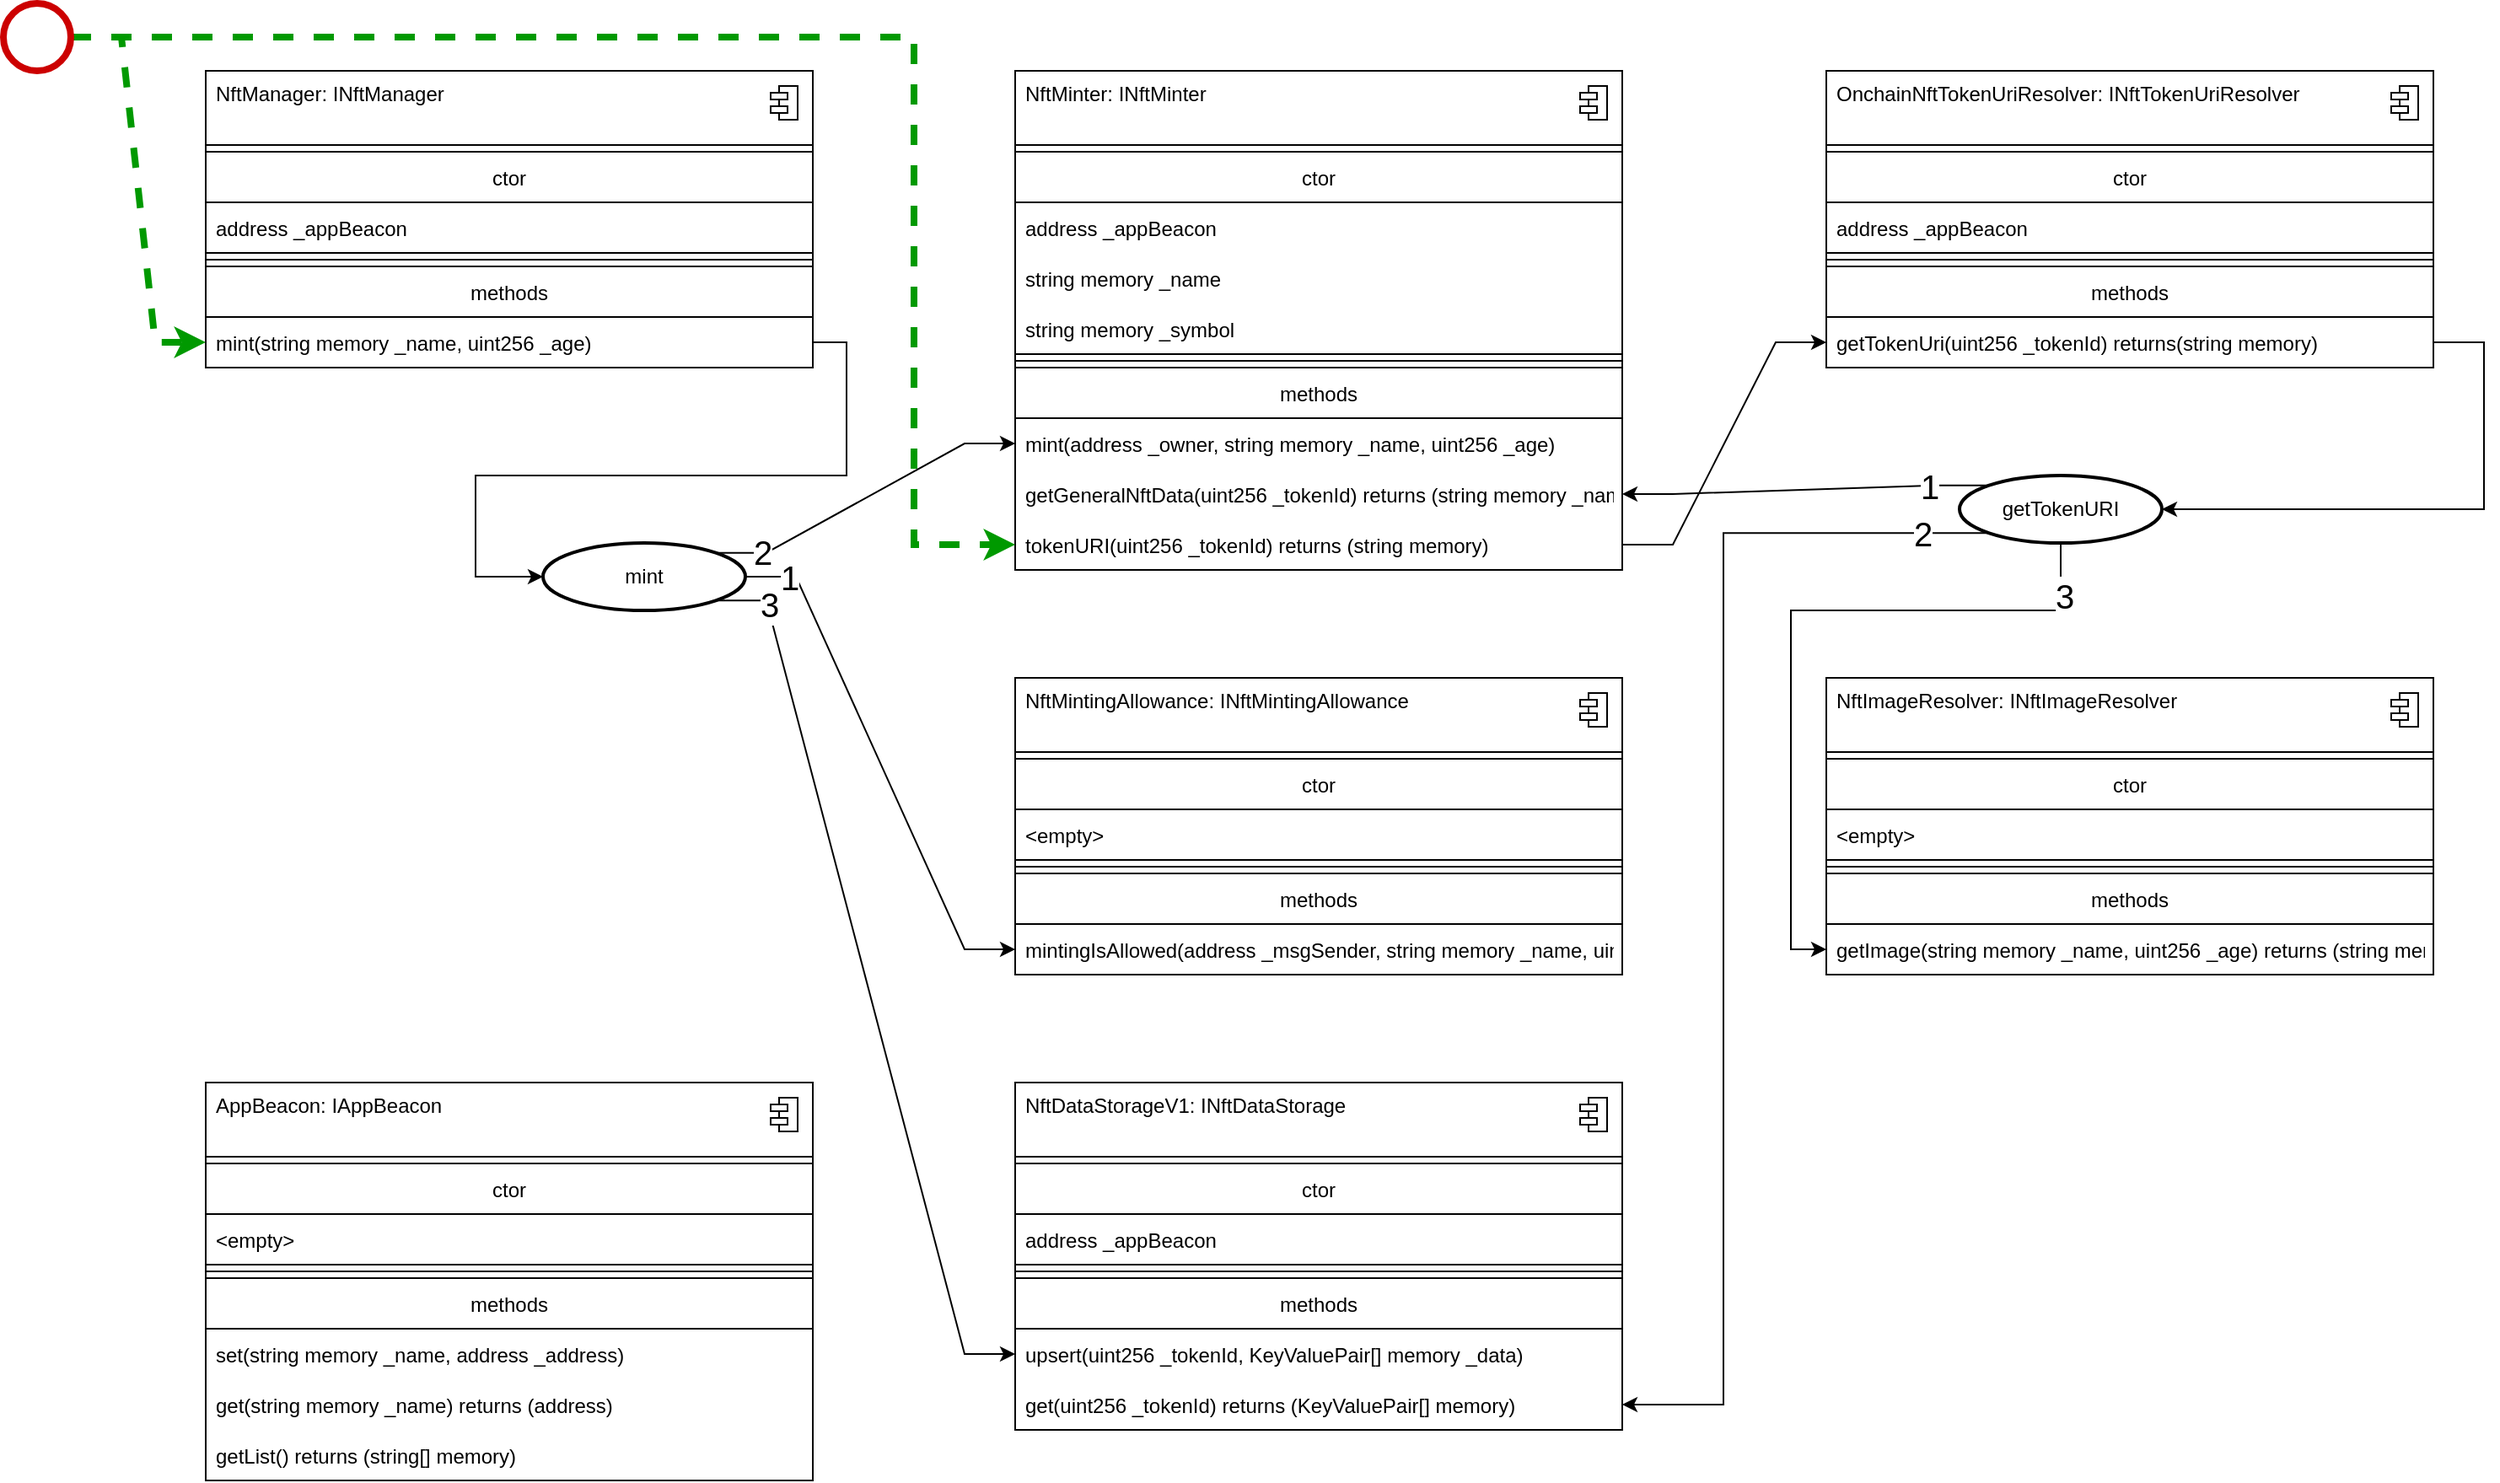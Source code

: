 <mxfile version="15.4.0" type="device"><diagram id="5eJ7L406t6-cWoib8FYP" name="DataFlow"><mxGraphModel dx="1673" dy="1007" grid="1" gridSize="10" guides="1" tooltips="1" connect="1" arrows="1" fold="1" page="1" pageScale="1" pageWidth="827" pageHeight="1169" math="0" shadow="0"><root><mxCell id="qKBFbxwjgvDRURdek5TE-0"/><mxCell id="qKBFbxwjgvDRURdek5TE-1" parent="qKBFbxwjgvDRURdek5TE-0"/><mxCell id="BXteq5JBwXK8yNDG2a-2-0" value="" style="fontStyle=1;align=center;verticalAlign=top;childLayout=stackLayout;horizontal=1;horizontalStack=0;resizeParent=1;resizeParentMax=0;resizeLast=0;marginBottom=0;" parent="qKBFbxwjgvDRURdek5TE-1" vertex="1"><mxGeometry x="640" y="680" width="360" height="206" as="geometry"/></mxCell><mxCell id="BXteq5JBwXK8yNDG2a-2-1" value="NftDataStorageV1: INftDataStorage" style="html=1;align=left;spacingLeft=4;verticalAlign=top;strokeColor=none;fillColor=none;" parent="BXteq5JBwXK8yNDG2a-2-0" vertex="1"><mxGeometry width="360" height="40" as="geometry"/></mxCell><mxCell id="BXteq5JBwXK8yNDG2a-2-2" value="" style="shape=module;jettyWidth=10;jettyHeight=4;" parent="BXteq5JBwXK8yNDG2a-2-1" vertex="1"><mxGeometry x="1" width="16" height="20" relative="1" as="geometry"><mxPoint x="-25" y="9" as="offset"/></mxGeometry></mxCell><mxCell id="BXteq5JBwXK8yNDG2a-2-3" value="" style="line;strokeWidth=1;fillColor=none;align=left;verticalAlign=middle;spacingTop=-1;spacingLeft=3;spacingRight=3;rotatable=0;labelPosition=right;points=[];portConstraint=eastwest;" parent="BXteq5JBwXK8yNDG2a-2-0" vertex="1"><mxGeometry y="40" width="360" height="8" as="geometry"/></mxCell><mxCell id="BXteq5JBwXK8yNDG2a-2-4" value="ctor" style="swimlane;fontStyle=0;childLayout=stackLayout;horizontal=1;startSize=30;horizontalStack=0;resizeParent=1;resizeParentMax=0;resizeLast=0;collapsible=1;marginBottom=0;" parent="BXteq5JBwXK8yNDG2a-2-0" vertex="1"><mxGeometry y="48" width="360" height="60" as="geometry"><mxRectangle y="48" width="360" height="30" as="alternateBounds"/></mxGeometry></mxCell><mxCell id="BXteq5JBwXK8yNDG2a-2-5" value="address _appBeacon" style="text;strokeColor=none;fillColor=none;align=left;verticalAlign=middle;spacingLeft=4;spacingRight=4;overflow=hidden;points=[[0,0.5],[1,0.5]];portConstraint=eastwest;rotatable=0;" parent="BXteq5JBwXK8yNDG2a-2-4" vertex="1"><mxGeometry y="30" width="360" height="30" as="geometry"/></mxCell><mxCell id="BXteq5JBwXK8yNDG2a-2-6" value="" style="line;strokeWidth=1;fillColor=none;align=left;verticalAlign=middle;spacingTop=-1;spacingLeft=3;spacingRight=3;rotatable=0;labelPosition=right;points=[];portConstraint=eastwest;" parent="BXteq5JBwXK8yNDG2a-2-0" vertex="1"><mxGeometry y="108" width="360" height="8" as="geometry"/></mxCell><mxCell id="BXteq5JBwXK8yNDG2a-2-13" value="methods" style="swimlane;fontStyle=0;childLayout=stackLayout;horizontal=1;startSize=30;horizontalStack=0;resizeParent=1;resizeParentMax=0;resizeLast=0;collapsible=1;marginBottom=0;" parent="BXteq5JBwXK8yNDG2a-2-0" vertex="1"><mxGeometry y="116" width="360" height="90" as="geometry"><mxRectangle y="162" width="140" height="30" as="alternateBounds"/></mxGeometry></mxCell><mxCell id="BXteq5JBwXK8yNDG2a-2-14" value="upsert(uint256 _tokenId, KeyValuePair[] memory _data)" style="text;strokeColor=none;fillColor=none;align=left;verticalAlign=middle;spacingLeft=4;spacingRight=4;overflow=hidden;points=[[0,0.5],[1,0.5]];portConstraint=eastwest;rotatable=0;" parent="BXteq5JBwXK8yNDG2a-2-13" vertex="1"><mxGeometry y="30" width="360" height="30" as="geometry"/></mxCell><mxCell id="BXteq5JBwXK8yNDG2a-2-17" value="get(uint256 _tokenId) returns (KeyValuePair[] memory)" style="text;strokeColor=none;fillColor=none;align=left;verticalAlign=middle;spacingLeft=4;spacingRight=4;overflow=hidden;points=[[0,0.5],[1,0.5]];portConstraint=eastwest;rotatable=0;" parent="BXteq5JBwXK8yNDG2a-2-13" vertex="1"><mxGeometry y="60" width="360" height="30" as="geometry"/></mxCell><mxCell id="BXteq5JBwXK8yNDG2a-2-18" value="" style="fontStyle=1;align=center;verticalAlign=top;childLayout=stackLayout;horizontal=1;horizontalStack=0;resizeParent=1;resizeParentMax=0;resizeLast=0;marginBottom=0;" parent="qKBFbxwjgvDRURdek5TE-1" vertex="1"><mxGeometry x="1121" y="80" width="360" height="176" as="geometry"/></mxCell><mxCell id="BXteq5JBwXK8yNDG2a-2-19" value="OnchainNftTokenUriResolver: INftTokenUriResolver" style="html=1;align=left;spacingLeft=4;verticalAlign=top;strokeColor=none;fillColor=none;" parent="BXteq5JBwXK8yNDG2a-2-18" vertex="1"><mxGeometry width="360" height="40" as="geometry"/></mxCell><mxCell id="BXteq5JBwXK8yNDG2a-2-20" value="" style="shape=module;jettyWidth=10;jettyHeight=4;" parent="BXteq5JBwXK8yNDG2a-2-19" vertex="1"><mxGeometry x="1" width="16" height="20" relative="1" as="geometry"><mxPoint x="-25" y="9" as="offset"/></mxGeometry></mxCell><mxCell id="BXteq5JBwXK8yNDG2a-2-21" value="" style="line;strokeWidth=1;fillColor=none;align=left;verticalAlign=middle;spacingTop=-1;spacingLeft=3;spacingRight=3;rotatable=0;labelPosition=right;points=[];portConstraint=eastwest;" parent="BXteq5JBwXK8yNDG2a-2-18" vertex="1"><mxGeometry y="40" width="360" height="8" as="geometry"/></mxCell><mxCell id="BXteq5JBwXK8yNDG2a-2-22" value="ctor" style="swimlane;fontStyle=0;childLayout=stackLayout;horizontal=1;startSize=30;horizontalStack=0;resizeParent=1;resizeParentMax=0;resizeLast=0;collapsible=1;marginBottom=0;" parent="BXteq5JBwXK8yNDG2a-2-18" vertex="1"><mxGeometry y="48" width="360" height="60" as="geometry"><mxRectangle y="48" width="360" height="30" as="alternateBounds"/></mxGeometry></mxCell><mxCell id="BXteq5JBwXK8yNDG2a-2-23" value="address _appBeacon" style="text;strokeColor=none;fillColor=none;align=left;verticalAlign=middle;spacingLeft=4;spacingRight=4;overflow=hidden;points=[[0,0.5],[1,0.5]];portConstraint=eastwest;rotatable=0;" parent="BXteq5JBwXK8yNDG2a-2-22" vertex="1"><mxGeometry y="30" width="360" height="30" as="geometry"/></mxCell><mxCell id="BXteq5JBwXK8yNDG2a-2-24" value="" style="line;strokeWidth=1;fillColor=none;align=left;verticalAlign=middle;spacingTop=-1;spacingLeft=3;spacingRight=3;rotatable=0;labelPosition=right;points=[];portConstraint=eastwest;" parent="BXteq5JBwXK8yNDG2a-2-18" vertex="1"><mxGeometry y="108" width="360" height="8" as="geometry"/></mxCell><mxCell id="BXteq5JBwXK8yNDG2a-2-31" value="methods" style="swimlane;fontStyle=0;childLayout=stackLayout;horizontal=1;startSize=30;horizontalStack=0;resizeParent=1;resizeParentMax=0;resizeLast=0;collapsible=1;marginBottom=0;" parent="BXteq5JBwXK8yNDG2a-2-18" vertex="1"><mxGeometry y="116" width="360" height="60" as="geometry"><mxRectangle y="162" width="140" height="30" as="alternateBounds"/></mxGeometry></mxCell><mxCell id="BXteq5JBwXK8yNDG2a-2-32" value="getTokenUri(uint256 _tokenId) returns(string memory)" style="text;strokeColor=none;fillColor=none;align=left;verticalAlign=middle;spacingLeft=4;spacingRight=4;overflow=hidden;points=[[0,0.5],[1,0.5]];portConstraint=eastwest;rotatable=0;" parent="BXteq5JBwXK8yNDG2a-2-31" vertex="1"><mxGeometry y="30" width="360" height="30" as="geometry"/></mxCell><mxCell id="BXteq5JBwXK8yNDG2a-2-33" value="" style="fontStyle=1;align=center;verticalAlign=top;childLayout=stackLayout;horizontal=1;horizontalStack=0;resizeParent=1;resizeParentMax=0;resizeLast=0;marginBottom=0;strokeWidth=1;strokeColor=#000000;" parent="qKBFbxwjgvDRURdek5TE-1" vertex="1"><mxGeometry x="640" y="80" width="360" height="296" as="geometry"/></mxCell><mxCell id="BXteq5JBwXK8yNDG2a-2-34" value="NftMinter: INftMinter" style="html=1;align=left;spacingLeft=4;verticalAlign=top;strokeColor=none;fillColor=none;" parent="BXteq5JBwXK8yNDG2a-2-33" vertex="1"><mxGeometry width="360" height="40" as="geometry"/></mxCell><mxCell id="BXteq5JBwXK8yNDG2a-2-35" value="" style="shape=module;jettyWidth=10;jettyHeight=4;" parent="BXteq5JBwXK8yNDG2a-2-34" vertex="1"><mxGeometry x="1" width="16" height="20" relative="1" as="geometry"><mxPoint x="-25" y="9" as="offset"/></mxGeometry></mxCell><mxCell id="BXteq5JBwXK8yNDG2a-2-36" value="" style="line;strokeWidth=1;fillColor=none;align=left;verticalAlign=middle;spacingTop=-1;spacingLeft=3;spacingRight=3;rotatable=0;labelPosition=right;points=[];portConstraint=eastwest;" parent="BXteq5JBwXK8yNDG2a-2-33" vertex="1"><mxGeometry y="40" width="360" height="8" as="geometry"/></mxCell><mxCell id="BXteq5JBwXK8yNDG2a-2-37" value="ctor" style="swimlane;fontStyle=0;childLayout=stackLayout;horizontal=1;startSize=30;horizontalStack=0;resizeParent=1;resizeParentMax=0;resizeLast=0;collapsible=1;marginBottom=0;" parent="BXteq5JBwXK8yNDG2a-2-33" vertex="1"><mxGeometry y="48" width="360" height="120" as="geometry"><mxRectangle y="48" width="360" height="30" as="alternateBounds"/></mxGeometry></mxCell><mxCell id="IMmfjKZKVy_BMmilZy05-0" value="address _appBeacon" style="text;strokeColor=none;fillColor=none;align=left;verticalAlign=middle;spacingLeft=4;spacingRight=4;overflow=hidden;points=[[0,0.5],[1,0.5]];portConstraint=eastwest;rotatable=0;" vertex="1" parent="BXteq5JBwXK8yNDG2a-2-37"><mxGeometry y="30" width="360" height="30" as="geometry"/></mxCell><mxCell id="BXteq5JBwXK8yNDG2a-2-38" value="string memory _name" style="text;strokeColor=none;fillColor=none;align=left;verticalAlign=middle;spacingLeft=4;spacingRight=4;overflow=hidden;points=[[0,0.5],[1,0.5]];portConstraint=eastwest;rotatable=0;" parent="BXteq5JBwXK8yNDG2a-2-37" vertex="1"><mxGeometry y="60" width="360" height="30" as="geometry"/></mxCell><mxCell id="BXteq5JBwXK8yNDG2a-2-39" value="string memory _symbol" style="text;strokeColor=none;fillColor=none;align=left;verticalAlign=middle;spacingLeft=4;spacingRight=4;overflow=hidden;points=[[0,0.5],[1,0.5]];portConstraint=eastwest;rotatable=0;" parent="BXteq5JBwXK8yNDG2a-2-37" vertex="1"><mxGeometry y="90" width="360" height="30" as="geometry"/></mxCell><mxCell id="BXteq5JBwXK8yNDG2a-2-40" value="" style="line;strokeWidth=1;fillColor=none;align=left;verticalAlign=middle;spacingTop=-1;spacingLeft=3;spacingRight=3;rotatable=0;labelPosition=right;points=[];portConstraint=eastwest;" parent="BXteq5JBwXK8yNDG2a-2-33" vertex="1"><mxGeometry y="168" width="360" height="8" as="geometry"/></mxCell><mxCell id="BXteq5JBwXK8yNDG2a-2-47" value="methods" style="swimlane;fontStyle=0;childLayout=stackLayout;horizontal=1;startSize=30;horizontalStack=0;resizeParent=1;resizeParentMax=0;resizeLast=0;collapsible=1;marginBottom=0;" parent="BXteq5JBwXK8yNDG2a-2-33" vertex="1"><mxGeometry y="176" width="360" height="120" as="geometry"><mxRectangle y="162" width="140" height="30" as="alternateBounds"/></mxGeometry></mxCell><mxCell id="BXteq5JBwXK8yNDG2a-2-48" value="mint(address _owner, string memory _name, uint256 _age)" style="text;strokeColor=none;fillColor=none;align=left;verticalAlign=middle;spacingLeft=4;spacingRight=4;overflow=hidden;points=[[0,0.5],[1,0.5]];portConstraint=eastwest;rotatable=0;" parent="BXteq5JBwXK8yNDG2a-2-47" vertex="1"><mxGeometry y="30" width="360" height="30" as="geometry"/></mxCell><mxCell id="BXteq5JBwXK8yNDG2a-2-52" value="getGeneralNftData(uint256 _tokenId) returns (string memory _name, uint256 _age)" style="text;strokeColor=none;fillColor=none;align=left;verticalAlign=middle;spacingLeft=4;spacingRight=4;overflow=hidden;points=[[0,0.5],[1,0.5]];portConstraint=eastwest;rotatable=0;" parent="BXteq5JBwXK8yNDG2a-2-47" vertex="1"><mxGeometry y="60" width="360" height="30" as="geometry"/></mxCell><mxCell id="BXteq5JBwXK8yNDG2a-2-115" value="tokenURI(uint256 _tokenId) returns (string memory)" style="text;strokeColor=none;fillColor=none;align=left;verticalAlign=middle;spacingLeft=4;spacingRight=4;overflow=hidden;points=[[0,0.5],[1,0.5]];portConstraint=eastwest;rotatable=0;" parent="BXteq5JBwXK8yNDG2a-2-47" vertex="1"><mxGeometry y="90" width="360" height="30" as="geometry"/></mxCell><mxCell id="BXteq5JBwXK8yNDG2a-2-53" value="" style="fontStyle=1;align=center;verticalAlign=top;childLayout=stackLayout;horizontal=1;horizontalStack=0;resizeParent=1;resizeParentMax=0;resizeLast=0;marginBottom=0;" parent="qKBFbxwjgvDRURdek5TE-1" vertex="1"><mxGeometry x="640" y="440" width="360" height="176" as="geometry"/></mxCell><mxCell id="BXteq5JBwXK8yNDG2a-2-54" value="NftMintingAllowance: INftMintingAllowance" style="html=1;align=left;spacingLeft=4;verticalAlign=top;strokeColor=none;fillColor=none;" parent="BXteq5JBwXK8yNDG2a-2-53" vertex="1"><mxGeometry width="360" height="40" as="geometry"/></mxCell><mxCell id="BXteq5JBwXK8yNDG2a-2-55" value="" style="shape=module;jettyWidth=10;jettyHeight=4;" parent="BXteq5JBwXK8yNDG2a-2-54" vertex="1"><mxGeometry x="1" width="16" height="20" relative="1" as="geometry"><mxPoint x="-25" y="9" as="offset"/></mxGeometry></mxCell><mxCell id="BXteq5JBwXK8yNDG2a-2-56" value="" style="line;strokeWidth=1;fillColor=none;align=left;verticalAlign=middle;spacingTop=-1;spacingLeft=3;spacingRight=3;rotatable=0;labelPosition=right;points=[];portConstraint=eastwest;" parent="BXteq5JBwXK8yNDG2a-2-53" vertex="1"><mxGeometry y="40" width="360" height="8" as="geometry"/></mxCell><mxCell id="BXteq5JBwXK8yNDG2a-2-57" value="ctor" style="swimlane;fontStyle=0;childLayout=stackLayout;horizontal=1;startSize=30;horizontalStack=0;resizeParent=1;resizeParentMax=0;resizeLast=0;collapsible=1;marginBottom=0;" parent="BXteq5JBwXK8yNDG2a-2-53" vertex="1"><mxGeometry y="48" width="360" height="60" as="geometry"><mxRectangle y="48" width="360" height="30" as="alternateBounds"/></mxGeometry></mxCell><mxCell id="BXteq5JBwXK8yNDG2a-2-58" value="&lt;empty&gt;" style="text;strokeColor=none;fillColor=none;align=left;verticalAlign=middle;spacingLeft=4;spacingRight=4;overflow=hidden;points=[[0,0.5],[1,0.5]];portConstraint=eastwest;rotatable=0;" parent="BXteq5JBwXK8yNDG2a-2-57" vertex="1"><mxGeometry y="30" width="360" height="30" as="geometry"/></mxCell><mxCell id="BXteq5JBwXK8yNDG2a-2-59" value="" style="line;strokeWidth=1;fillColor=none;align=left;verticalAlign=middle;spacingTop=-1;spacingLeft=3;spacingRight=3;rotatable=0;labelPosition=right;points=[];portConstraint=eastwest;" parent="BXteq5JBwXK8yNDG2a-2-53" vertex="1"><mxGeometry y="108" width="360" height="8" as="geometry"/></mxCell><mxCell id="BXteq5JBwXK8yNDG2a-2-66" value="methods" style="swimlane;fontStyle=0;childLayout=stackLayout;horizontal=1;startSize=30;horizontalStack=0;resizeParent=1;resizeParentMax=0;resizeLast=0;collapsible=1;marginBottom=0;" parent="BXteq5JBwXK8yNDG2a-2-53" vertex="1"><mxGeometry y="116" width="360" height="60" as="geometry"><mxRectangle y="162" width="140" height="30" as="alternateBounds"/></mxGeometry></mxCell><mxCell id="BXteq5JBwXK8yNDG2a-2-67" value="mintingIsAllowed(address _msgSender, string memory _name, uint256 _age) returns (bool)" style="text;strokeColor=none;fillColor=none;align=left;verticalAlign=middle;spacingLeft=4;spacingRight=4;overflow=hidden;points=[[0,0.5],[1,0.5]];portConstraint=eastwest;rotatable=0;" parent="BXteq5JBwXK8yNDG2a-2-66" vertex="1"><mxGeometry y="30" width="360" height="30" as="geometry"/></mxCell><mxCell id="BXteq5JBwXK8yNDG2a-2-69" value="" style="fontStyle=1;align=center;verticalAlign=top;childLayout=stackLayout;horizontal=1;horizontalStack=0;resizeParent=1;resizeParentMax=0;resizeLast=0;marginBottom=0;" parent="qKBFbxwjgvDRURdek5TE-1" vertex="1"><mxGeometry x="160" y="80" width="360" height="176" as="geometry"/></mxCell><mxCell id="BXteq5JBwXK8yNDG2a-2-70" value="NftManager: INftManager" style="html=1;align=left;spacingLeft=4;verticalAlign=top;strokeColor=none;fillColor=none;" parent="BXteq5JBwXK8yNDG2a-2-69" vertex="1"><mxGeometry width="360" height="40" as="geometry"/></mxCell><mxCell id="BXteq5JBwXK8yNDG2a-2-71" value="" style="shape=module;jettyWidth=10;jettyHeight=4;" parent="BXteq5JBwXK8yNDG2a-2-70" vertex="1"><mxGeometry x="1" width="16" height="20" relative="1" as="geometry"><mxPoint x="-25" y="9" as="offset"/></mxGeometry></mxCell><mxCell id="BXteq5JBwXK8yNDG2a-2-72" value="" style="line;strokeWidth=1;fillColor=none;align=left;verticalAlign=middle;spacingTop=-1;spacingLeft=3;spacingRight=3;rotatable=0;labelPosition=right;points=[];portConstraint=eastwest;" parent="BXteq5JBwXK8yNDG2a-2-69" vertex="1"><mxGeometry y="40" width="360" height="8" as="geometry"/></mxCell><mxCell id="BXteq5JBwXK8yNDG2a-2-73" value="ctor" style="swimlane;fontStyle=0;childLayout=stackLayout;horizontal=1;startSize=30;horizontalStack=0;resizeParent=1;resizeParentMax=0;resizeLast=0;collapsible=1;marginBottom=0;" parent="BXteq5JBwXK8yNDG2a-2-69" vertex="1"><mxGeometry y="48" width="360" height="60" as="geometry"><mxRectangle y="48" width="360" height="30" as="alternateBounds"/></mxGeometry></mxCell><mxCell id="BXteq5JBwXK8yNDG2a-2-74" value="address _appBeacon" style="text;strokeColor=none;fillColor=none;align=left;verticalAlign=middle;spacingLeft=4;spacingRight=4;overflow=hidden;points=[[0,0.5],[1,0.5]];portConstraint=eastwest;rotatable=0;" parent="BXteq5JBwXK8yNDG2a-2-73" vertex="1"><mxGeometry y="30" width="360" height="30" as="geometry"/></mxCell><mxCell id="BXteq5JBwXK8yNDG2a-2-78" value="" style="line;strokeWidth=1;fillColor=none;align=left;verticalAlign=middle;spacingTop=-1;spacingLeft=3;spacingRight=3;rotatable=0;labelPosition=right;points=[];portConstraint=eastwest;" parent="BXteq5JBwXK8yNDG2a-2-69" vertex="1"><mxGeometry y="108" width="360" height="8" as="geometry"/></mxCell><mxCell id="BXteq5JBwXK8yNDG2a-2-83" value="methods" style="swimlane;fontStyle=0;childLayout=stackLayout;horizontal=1;startSize=30;horizontalStack=0;resizeParent=1;resizeParentMax=0;resizeLast=0;collapsible=1;marginBottom=0;" parent="BXteq5JBwXK8yNDG2a-2-69" vertex="1"><mxGeometry y="116" width="360" height="60" as="geometry"><mxRectangle y="162" width="140" height="30" as="alternateBounds"/></mxGeometry></mxCell><mxCell id="BXteq5JBwXK8yNDG2a-2-84" value="mint(string memory _name, uint256 _age)" style="text;strokeColor=none;fillColor=none;align=left;verticalAlign=middle;spacingLeft=4;spacingRight=4;overflow=hidden;points=[[0,0.5],[1,0.5]];portConstraint=eastwest;rotatable=0;" parent="BXteq5JBwXK8yNDG2a-2-83" vertex="1"><mxGeometry y="30" width="360" height="30" as="geometry"/></mxCell><mxCell id="BXteq5JBwXK8yNDG2a-2-104" style="edgeStyle=entityRelationEdgeStyle;rounded=0;orthogonalLoop=1;jettySize=auto;html=1;" parent="qKBFbxwjgvDRURdek5TE-1" source="BXteq5JBwXK8yNDG2a-2-98" target="BXteq5JBwXK8yNDG2a-2-67" edge="1"><mxGeometry relative="1" as="geometry"><mxPoint x="720" y="850" as="targetPoint"/></mxGeometry></mxCell><mxCell id="BXteq5JBwXK8yNDG2a-2-130" value="1" style="edgeLabel;html=1;align=center;verticalAlign=middle;resizable=0;points=[];fontSize=20;" parent="BXteq5JBwXK8yNDG2a-2-104" vertex="1" connectable="0"><mxGeometry x="-0.83" relative="1" as="geometry"><mxPoint as="offset"/></mxGeometry></mxCell><mxCell id="BXteq5JBwXK8yNDG2a-2-107" style="edgeStyle=entityRelationEdgeStyle;rounded=0;orthogonalLoop=1;jettySize=auto;html=1;exitX=1;exitY=1;exitDx=0;exitDy=0;" parent="qKBFbxwjgvDRURdek5TE-1" source="BXteq5JBwXK8yNDG2a-2-98" target="BXteq5JBwXK8yNDG2a-2-14" edge="1"><mxGeometry relative="1" as="geometry"/></mxCell><mxCell id="BXteq5JBwXK8yNDG2a-2-132" value="3" style="edgeLabel;html=1;align=center;verticalAlign=middle;resizable=0;points=[];fontSize=20;" parent="BXteq5JBwXK8yNDG2a-2-107" vertex="1" connectable="0"><mxGeometry x="-0.879" y="1" relative="1" as="geometry"><mxPoint as="offset"/></mxGeometry></mxCell><mxCell id="BXteq5JBwXK8yNDG2a-2-125" style="edgeStyle=entityRelationEdgeStyle;rounded=0;orthogonalLoop=1;jettySize=auto;html=1;exitX=1;exitY=0;exitDx=0;exitDy=0;fontSize=20;" parent="qKBFbxwjgvDRURdek5TE-1" source="BXteq5JBwXK8yNDG2a-2-98" target="BXteq5JBwXK8yNDG2a-2-48" edge="1"><mxGeometry relative="1" as="geometry"/></mxCell><mxCell id="BXteq5JBwXK8yNDG2a-2-131" value="2" style="edgeLabel;html=1;align=center;verticalAlign=middle;resizable=0;points=[];fontSize=20;" parent="BXteq5JBwXK8yNDG2a-2-125" vertex="1" connectable="0"><mxGeometry x="-0.719" y="1" relative="1" as="geometry"><mxPoint as="offset"/></mxGeometry></mxCell><mxCell id="BXteq5JBwXK8yNDG2a-2-98" value="mint" style="ellipse;whiteSpace=wrap;html=1;strokeColor=#000000;strokeWidth=2;" parent="qKBFbxwjgvDRURdek5TE-1" vertex="1"><mxGeometry x="360" y="360" width="120" height="40" as="geometry"/></mxCell><mxCell id="BXteq5JBwXK8yNDG2a-2-116" style="edgeStyle=entityRelationEdgeStyle;rounded=0;orthogonalLoop=1;jettySize=auto;html=1;fontSize=20;" parent="qKBFbxwjgvDRURdek5TE-1" source="BXteq5JBwXK8yNDG2a-2-115" target="BXteq5JBwXK8yNDG2a-2-32" edge="1"><mxGeometry relative="1" as="geometry"/></mxCell><mxCell id="BXteq5JBwXK8yNDG2a-2-119" style="edgeStyle=entityRelationEdgeStyle;rounded=0;orthogonalLoop=1;jettySize=auto;html=1;fontSize=20;exitX=0;exitY=0;exitDx=0;exitDy=0;" parent="qKBFbxwjgvDRURdek5TE-1" source="BXteq5JBwXK8yNDG2a-2-117" target="BXteq5JBwXK8yNDG2a-2-52" edge="1"><mxGeometry relative="1" as="geometry"/></mxCell><mxCell id="BXteq5JBwXK8yNDG2a-2-121" value="1" style="edgeLabel;html=1;align=center;verticalAlign=middle;resizable=0;points=[];fontSize=20;" parent="BXteq5JBwXK8yNDG2a-2-119" vertex="1" connectable="0"><mxGeometry x="-0.67" relative="1" as="geometry"><mxPoint as="offset"/></mxGeometry></mxCell><mxCell id="BXteq5JBwXK8yNDG2a-2-120" style="edgeStyle=orthogonalEdgeStyle;rounded=0;orthogonalLoop=1;jettySize=auto;html=1;exitX=0;exitY=1;exitDx=0;exitDy=0;fontSize=20;" parent="qKBFbxwjgvDRURdek5TE-1" source="BXteq5JBwXK8yNDG2a-2-117" target="BXteq5JBwXK8yNDG2a-2-17" edge="1"><mxGeometry relative="1" as="geometry"><mxPoint x="1320" y="1050" as="targetPoint"/><Array as="points"><mxPoint x="1060" y="354"/><mxPoint x="1060" y="871"/></Array></mxGeometry></mxCell><mxCell id="BXteq5JBwXK8yNDG2a-2-122" value="2" style="edgeLabel;html=1;align=center;verticalAlign=middle;resizable=0;points=[];fontSize=20;" parent="BXteq5JBwXK8yNDG2a-2-120" vertex="1" connectable="0"><mxGeometry x="-0.893" relative="1" as="geometry"><mxPoint as="offset"/></mxGeometry></mxCell><mxCell id="TLBE0aHtHiJFrtT-H1Lr-15" style="edgeStyle=orthogonalEdgeStyle;rounded=0;orthogonalLoop=1;jettySize=auto;html=1;exitX=0.5;exitY=1;exitDx=0;exitDy=0;" parent="qKBFbxwjgvDRURdek5TE-1" source="BXteq5JBwXK8yNDG2a-2-117" target="TLBE0aHtHiJFrtT-H1Lr-14" edge="1"><mxGeometry relative="1" as="geometry"><Array as="points"><mxPoint x="1260" y="400"/><mxPoint x="1100" y="400"/><mxPoint x="1100" y="601"/></Array></mxGeometry></mxCell><mxCell id="TLBE0aHtHiJFrtT-H1Lr-16" value="3" style="edgeLabel;html=1;align=center;verticalAlign=middle;resizable=0;points=[];fontSize=20;" parent="TLBE0aHtHiJFrtT-H1Lr-15" vertex="1" connectable="0"><mxGeometry x="-0.854" y="2" relative="1" as="geometry"><mxPoint as="offset"/></mxGeometry></mxCell><mxCell id="BXteq5JBwXK8yNDG2a-2-117" value="getTokenURI" style="ellipse;whiteSpace=wrap;html=1;strokeColor=#000000;strokeWidth=2;" parent="qKBFbxwjgvDRURdek5TE-1" vertex="1"><mxGeometry x="1200" y="320" width="120" height="40" as="geometry"/></mxCell><mxCell id="BXteq5JBwXK8yNDG2a-2-118" style="edgeStyle=entityRelationEdgeStyle;rounded=0;orthogonalLoop=1;jettySize=auto;html=1;entryX=1;entryY=0.5;entryDx=0;entryDy=0;fontSize=20;" parent="qKBFbxwjgvDRURdek5TE-1" source="BXteq5JBwXK8yNDG2a-2-32" target="BXteq5JBwXK8yNDG2a-2-117" edge="1"><mxGeometry relative="1" as="geometry"/></mxCell><mxCell id="BXteq5JBwXK8yNDG2a-2-129" style="edgeStyle=orthogonalEdgeStyle;rounded=0;orthogonalLoop=1;jettySize=auto;html=1;entryX=0;entryY=0.5;entryDx=0;entryDy=0;fontSize=20;" parent="qKBFbxwjgvDRURdek5TE-1" source="BXteq5JBwXK8yNDG2a-2-84" target="BXteq5JBwXK8yNDG2a-2-98" edge="1"><mxGeometry relative="1" as="geometry"><Array as="points"><mxPoint x="540" y="241"/><mxPoint x="540" y="320"/><mxPoint x="320" y="320"/><mxPoint x="320" y="380"/></Array></mxGeometry></mxCell><mxCell id="BXteq5JBwXK8yNDG2a-2-134" style="edgeStyle=orthogonalEdgeStyle;rounded=0;orthogonalLoop=1;jettySize=auto;html=1;fontSize=20;dashed=1;strokeWidth=4;strokeColor=#009900;" parent="qKBFbxwjgvDRURdek5TE-1" source="BXteq5JBwXK8yNDG2a-2-133" target="BXteq5JBwXK8yNDG2a-2-115" edge="1"><mxGeometry relative="1" as="geometry"><mxPoint x="900" y="150" as="targetPoint"/><Array as="points"><mxPoint x="580" y="60"/><mxPoint x="580" y="361"/></Array></mxGeometry></mxCell><mxCell id="BXteq5JBwXK8yNDG2a-2-135" style="edgeStyle=entityRelationEdgeStyle;rounded=0;orthogonalLoop=1;jettySize=auto;html=1;dashed=1;fontSize=20;strokeColor=#009900;strokeWidth=4;" parent="qKBFbxwjgvDRURdek5TE-1" source="BXteq5JBwXK8yNDG2a-2-133" target="BXteq5JBwXK8yNDG2a-2-84" edge="1"><mxGeometry relative="1" as="geometry"/></mxCell><mxCell id="BXteq5JBwXK8yNDG2a-2-133" value="" style="ellipse;whiteSpace=wrap;html=1;aspect=fixed;fontSize=20;strokeColor=#CC0000;strokeWidth=4;" parent="qKBFbxwjgvDRURdek5TE-1" vertex="1"><mxGeometry x="40" y="40" width="40" height="40" as="geometry"/></mxCell><mxCell id="TLBE0aHtHiJFrtT-H1Lr-0" value="" style="fontStyle=1;align=center;verticalAlign=top;childLayout=stackLayout;horizontal=1;horizontalStack=0;resizeParent=1;resizeParentMax=0;resizeLast=0;marginBottom=0;" parent="qKBFbxwjgvDRURdek5TE-1" vertex="1"><mxGeometry x="1121" y="440" width="360" height="176" as="geometry"/></mxCell><mxCell id="TLBE0aHtHiJFrtT-H1Lr-1" value="NftImageResolver:&amp;nbsp;INftImageResolver" style="html=1;align=left;spacingLeft=4;verticalAlign=top;strokeColor=none;fillColor=none;" parent="TLBE0aHtHiJFrtT-H1Lr-0" vertex="1"><mxGeometry width="360" height="40" as="geometry"/></mxCell><mxCell id="TLBE0aHtHiJFrtT-H1Lr-2" value="" style="shape=module;jettyWidth=10;jettyHeight=4;" parent="TLBE0aHtHiJFrtT-H1Lr-1" vertex="1"><mxGeometry x="1" width="16" height="20" relative="1" as="geometry"><mxPoint x="-25" y="9" as="offset"/></mxGeometry></mxCell><mxCell id="TLBE0aHtHiJFrtT-H1Lr-3" value="" style="line;strokeWidth=1;fillColor=none;align=left;verticalAlign=middle;spacingTop=-1;spacingLeft=3;spacingRight=3;rotatable=0;labelPosition=right;points=[];portConstraint=eastwest;" parent="TLBE0aHtHiJFrtT-H1Lr-0" vertex="1"><mxGeometry y="40" width="360" height="8" as="geometry"/></mxCell><mxCell id="TLBE0aHtHiJFrtT-H1Lr-4" value="ctor" style="swimlane;fontStyle=0;childLayout=stackLayout;horizontal=1;startSize=30;horizontalStack=0;resizeParent=1;resizeParentMax=0;resizeLast=0;collapsible=1;marginBottom=0;" parent="TLBE0aHtHiJFrtT-H1Lr-0" vertex="1"><mxGeometry y="48" width="360" height="60" as="geometry"><mxRectangle y="48" width="360" height="30" as="alternateBounds"/></mxGeometry></mxCell><mxCell id="TLBE0aHtHiJFrtT-H1Lr-5" value="&lt;empty&gt;" style="text;strokeColor=none;fillColor=none;align=left;verticalAlign=middle;spacingLeft=4;spacingRight=4;overflow=hidden;points=[[0,0.5],[1,0.5]];portConstraint=eastwest;rotatable=0;" parent="TLBE0aHtHiJFrtT-H1Lr-4" vertex="1"><mxGeometry y="30" width="360" height="30" as="geometry"/></mxCell><mxCell id="TLBE0aHtHiJFrtT-H1Lr-6" value="" style="line;strokeWidth=1;fillColor=none;align=left;verticalAlign=middle;spacingTop=-1;spacingLeft=3;spacingRight=3;rotatable=0;labelPosition=right;points=[];portConstraint=eastwest;" parent="TLBE0aHtHiJFrtT-H1Lr-0" vertex="1"><mxGeometry y="108" width="360" height="8" as="geometry"/></mxCell><mxCell id="TLBE0aHtHiJFrtT-H1Lr-13" value="methods" style="swimlane;fontStyle=0;childLayout=stackLayout;horizontal=1;startSize=30;horizontalStack=0;resizeParent=1;resizeParentMax=0;resizeLast=0;collapsible=1;marginBottom=0;" parent="TLBE0aHtHiJFrtT-H1Lr-0" vertex="1"><mxGeometry y="116" width="360" height="60" as="geometry"><mxRectangle y="162" width="140" height="30" as="alternateBounds"/></mxGeometry></mxCell><mxCell id="TLBE0aHtHiJFrtT-H1Lr-14" value="getImage(string memory _name, uint256 _age) returns (string memory)" style="text;strokeColor=none;fillColor=none;align=left;verticalAlign=middle;spacingLeft=4;spacingRight=4;overflow=hidden;points=[[0,0.5],[1,0.5]];portConstraint=eastwest;rotatable=0;" parent="TLBE0aHtHiJFrtT-H1Lr-13" vertex="1"><mxGeometry y="30" width="360" height="30" as="geometry"/></mxCell><mxCell id="IMmfjKZKVy_BMmilZy05-2" value="" style="fontStyle=1;align=center;verticalAlign=top;childLayout=stackLayout;horizontal=1;horizontalStack=0;resizeParent=1;resizeParentMax=0;resizeLast=0;marginBottom=0;" vertex="1" parent="qKBFbxwjgvDRURdek5TE-1"><mxGeometry x="160" y="680" width="360" height="236" as="geometry"/></mxCell><mxCell id="IMmfjKZKVy_BMmilZy05-3" value="AppBeacon: IAppBeacon" style="html=1;align=left;spacingLeft=4;verticalAlign=top;strokeColor=none;fillColor=none;" vertex="1" parent="IMmfjKZKVy_BMmilZy05-2"><mxGeometry width="360" height="40" as="geometry"/></mxCell><mxCell id="IMmfjKZKVy_BMmilZy05-4" value="" style="shape=module;jettyWidth=10;jettyHeight=4;" vertex="1" parent="IMmfjKZKVy_BMmilZy05-3"><mxGeometry x="1" width="16" height="20" relative="1" as="geometry"><mxPoint x="-25" y="9" as="offset"/></mxGeometry></mxCell><mxCell id="IMmfjKZKVy_BMmilZy05-5" value="" style="line;strokeWidth=1;fillColor=none;align=left;verticalAlign=middle;spacingTop=-1;spacingLeft=3;spacingRight=3;rotatable=0;labelPosition=right;points=[];portConstraint=eastwest;" vertex="1" parent="IMmfjKZKVy_BMmilZy05-2"><mxGeometry y="40" width="360" height="8" as="geometry"/></mxCell><mxCell id="IMmfjKZKVy_BMmilZy05-6" value="ctor" style="swimlane;fontStyle=0;childLayout=stackLayout;horizontal=1;startSize=30;horizontalStack=0;resizeParent=1;resizeParentMax=0;resizeLast=0;collapsible=1;marginBottom=0;" vertex="1" parent="IMmfjKZKVy_BMmilZy05-2"><mxGeometry y="48" width="360" height="60" as="geometry"><mxRectangle y="48" width="360" height="30" as="alternateBounds"/></mxGeometry></mxCell><mxCell id="IMmfjKZKVy_BMmilZy05-7" value="&lt;empty&gt;" style="text;strokeColor=none;fillColor=none;align=left;verticalAlign=middle;spacingLeft=4;spacingRight=4;overflow=hidden;points=[[0,0.5],[1,0.5]];portConstraint=eastwest;rotatable=0;" vertex="1" parent="IMmfjKZKVy_BMmilZy05-6"><mxGeometry y="30" width="360" height="30" as="geometry"/></mxCell><mxCell id="IMmfjKZKVy_BMmilZy05-8" value="" style="line;strokeWidth=1;fillColor=none;align=left;verticalAlign=middle;spacingTop=-1;spacingLeft=3;spacingRight=3;rotatable=0;labelPosition=right;points=[];portConstraint=eastwest;" vertex="1" parent="IMmfjKZKVy_BMmilZy05-2"><mxGeometry y="108" width="360" height="8" as="geometry"/></mxCell><mxCell id="IMmfjKZKVy_BMmilZy05-9" value="methods" style="swimlane;fontStyle=0;childLayout=stackLayout;horizontal=1;startSize=30;horizontalStack=0;resizeParent=1;resizeParentMax=0;resizeLast=0;collapsible=1;marginBottom=0;" vertex="1" parent="IMmfjKZKVy_BMmilZy05-2"><mxGeometry y="116" width="360" height="120" as="geometry"><mxRectangle y="162" width="140" height="30" as="alternateBounds"/></mxGeometry></mxCell><mxCell id="IMmfjKZKVy_BMmilZy05-11" value="set(string memory _name, address _address)" style="text;strokeColor=none;fillColor=none;align=left;verticalAlign=middle;spacingLeft=4;spacingRight=4;overflow=hidden;points=[[0,0.5],[1,0.5]];portConstraint=eastwest;rotatable=0;" vertex="1" parent="IMmfjKZKVy_BMmilZy05-9"><mxGeometry y="30" width="360" height="30" as="geometry"/></mxCell><mxCell id="IMmfjKZKVy_BMmilZy05-12" value="get(string memory _name) returns (address)" style="text;strokeColor=none;fillColor=none;align=left;verticalAlign=middle;spacingLeft=4;spacingRight=4;overflow=hidden;points=[[0,0.5],[1,0.5]];portConstraint=eastwest;rotatable=0;" vertex="1" parent="IMmfjKZKVy_BMmilZy05-9"><mxGeometry y="60" width="360" height="30" as="geometry"/></mxCell><mxCell id="IMmfjKZKVy_BMmilZy05-10" value="getList() returns (string[] memory)" style="text;strokeColor=none;fillColor=none;align=left;verticalAlign=middle;spacingLeft=4;spacingRight=4;overflow=hidden;points=[[0,0.5],[1,0.5]];portConstraint=eastwest;rotatable=0;" vertex="1" parent="IMmfjKZKVy_BMmilZy05-9"><mxGeometry y="90" width="360" height="30" as="geometry"/></mxCell></root></mxGraphModel></diagram></mxfile>